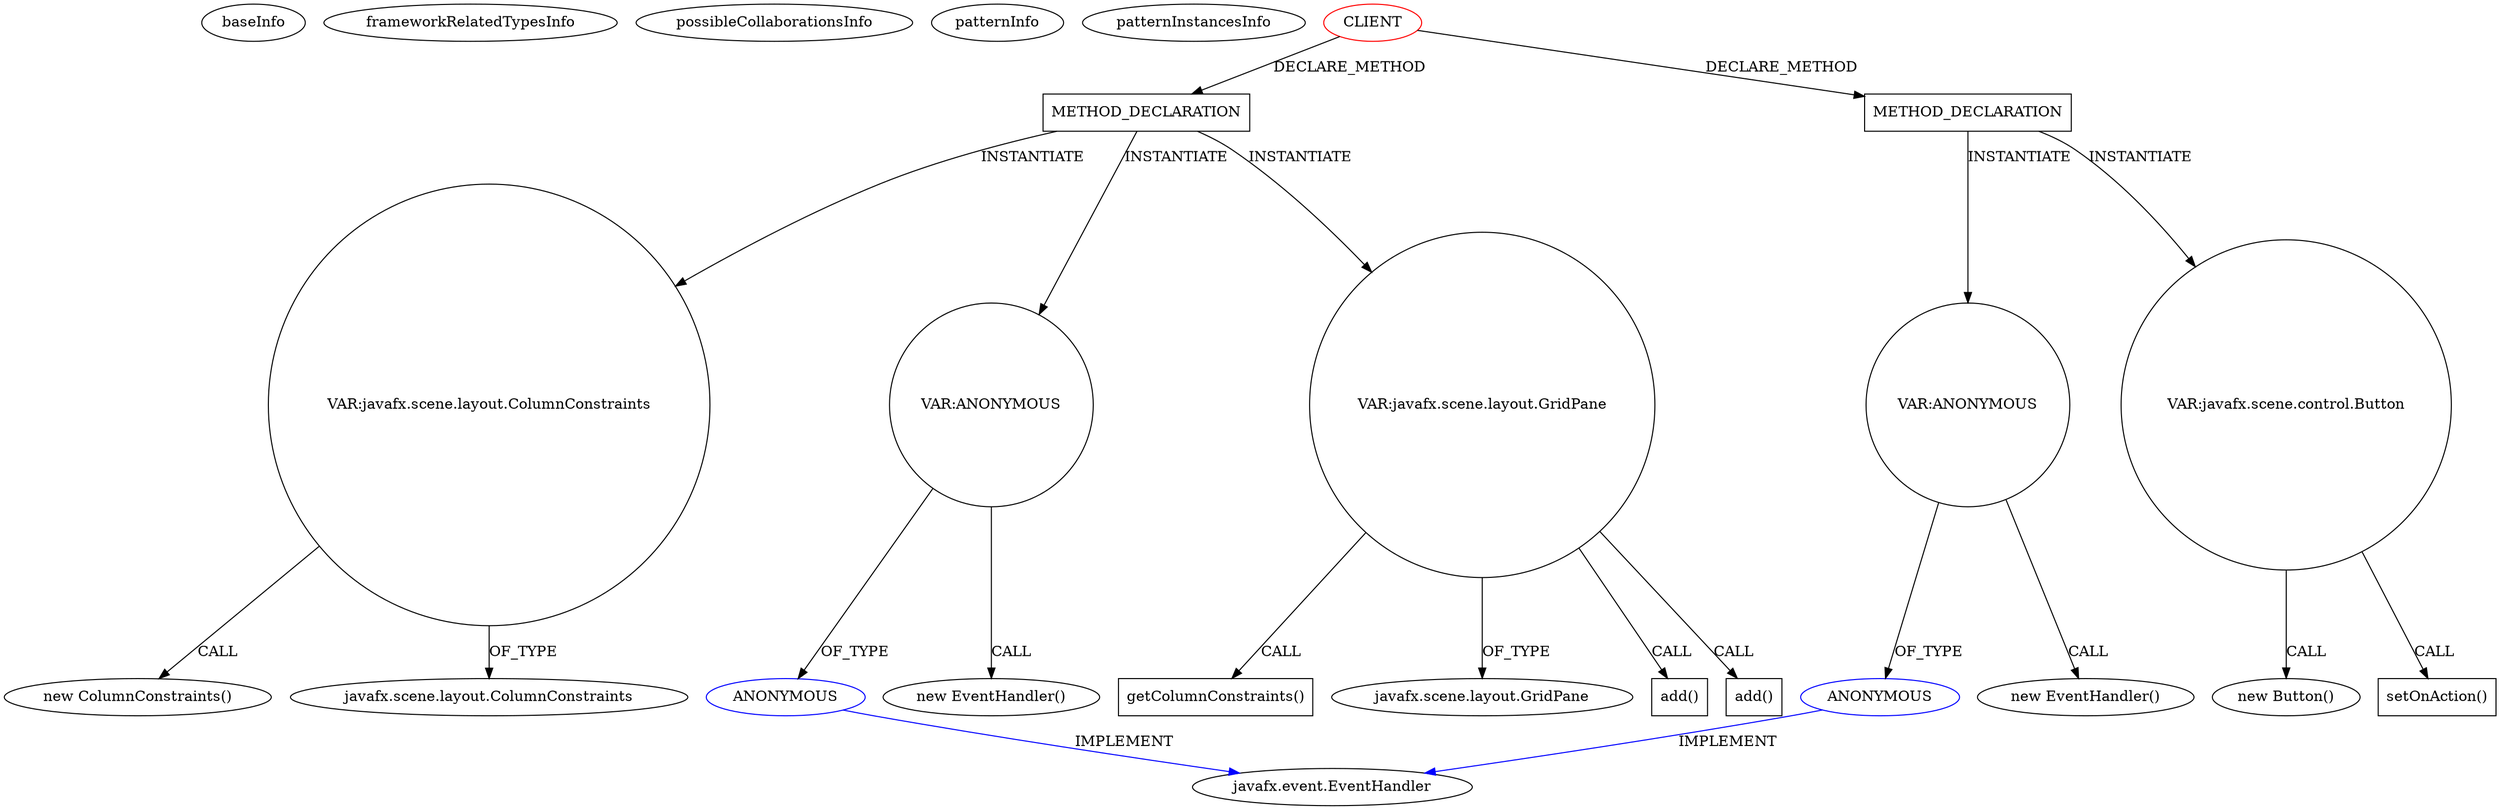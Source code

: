 digraph {
baseInfo[graphId=3677,category="pattern",isAnonymous=false,possibleRelation=false]
frameworkRelatedTypesInfo[]
possibleCollaborationsInfo[]
patternInfo[frequency=2.0,patternRootClient=0]
patternInstancesInfo[0="FChapeau-RMI_Connect4~/FChapeau-RMI_Connect4/RMI_Connect4-master/src/main/java/client/mainView/MainViewController.java~MainViewController~452",1="joe-degiovanni-Slipsheet~/joe-degiovanni-Slipsheet/Slipsheet-master/src/com/mortenson/slipsheet/Slipsheet.java~Slipsheet~3326"]
52[label="new ColumnConstraints()",vertexType="CONSTRUCTOR_CALL",isFrameworkType=false]
53[label="VAR:javafx.scene.layout.ColumnConstraints",vertexType="VARIABLE_EXPRESION",isFrameworkType=false,shape=circle]
49[label="javafx.scene.layout.ColumnConstraints",vertexType="FRAMEWORK_CLASS_TYPE",isFrameworkType=false]
45[label="METHOD_DECLARATION",vertexType="CLIENT_METHOD_DECLARATION",isFrameworkType=false,shape=box]
0[label="CLIENT",vertexType="ROOT_CLIENT_CLASS_DECLARATION",isFrameworkType=false,color=red]
113[label="VAR:ANONYMOUS",vertexType="VARIABLE_EXPRESION",isFrameworkType=false,shape=circle]
114[label="ANONYMOUS",vertexType="REFERENCE_ANONYMOUS_DECLARATION",isFrameworkType=false,color=blue]
112[label="new EventHandler()",vertexType="CONSTRUCTOR_CALL",isFrameworkType=false]
64[label="VAR:javafx.scene.layout.GridPane",vertexType="VARIABLE_EXPRESION",isFrameworkType=false,shape=circle]
115[label="javafx.event.EventHandler",vertexType="FRAMEWORK_INTERFACE_TYPE",isFrameworkType=false]
192[label="ANONYMOUS",vertexType="REFERENCE_ANONYMOUS_DECLARATION",isFrameworkType=false,color=blue]
129[label="getColumnConstraints()",vertexType="INSIDE_CALL",isFrameworkType=false,shape=box]
66[label="javafx.scene.layout.GridPane",vertexType="FRAMEWORK_CLASS_TYPE",isFrameworkType=false]
105[label="add()",vertexType="INSIDE_CALL",isFrameworkType=false,shape=box]
96[label="add()",vertexType="INSIDE_CALL",isFrameworkType=false,shape=box]
191[label="VAR:ANONYMOUS",vertexType="VARIABLE_EXPRESION",isFrameworkType=false,shape=circle]
190[label="new EventHandler()",vertexType="CONSTRUCTOR_CALL",isFrameworkType=false]
178[label="METHOD_DECLARATION",vertexType="CLIENT_METHOD_DECLARATION",isFrameworkType=false,shape=box]
186[label="VAR:javafx.scene.control.Button",vertexType="VARIABLE_EXPRESION",isFrameworkType=false,shape=circle]
185[label="new Button()",vertexType="CONSTRUCTOR_CALL",isFrameworkType=false]
189[label="setOnAction()",vertexType="INSIDE_CALL",isFrameworkType=false,shape=box]
186->189[label="CALL"]
178->191[label="INSTANTIATE"]
186->185[label="CALL"]
64->66[label="OF_TYPE"]
45->113[label="INSTANTIATE"]
0->178[label="DECLARE_METHOD"]
114->115[label="IMPLEMENT",color=blue]
191->190[label="CALL"]
113->112[label="CALL"]
113->114[label="OF_TYPE"]
45->64[label="INSTANTIATE"]
191->192[label="OF_TYPE"]
64->96[label="CALL"]
53->52[label="CALL"]
192->115[label="IMPLEMENT",color=blue]
64->105[label="CALL"]
45->53[label="INSTANTIATE"]
0->45[label="DECLARE_METHOD"]
178->186[label="INSTANTIATE"]
53->49[label="OF_TYPE"]
64->129[label="CALL"]
}
